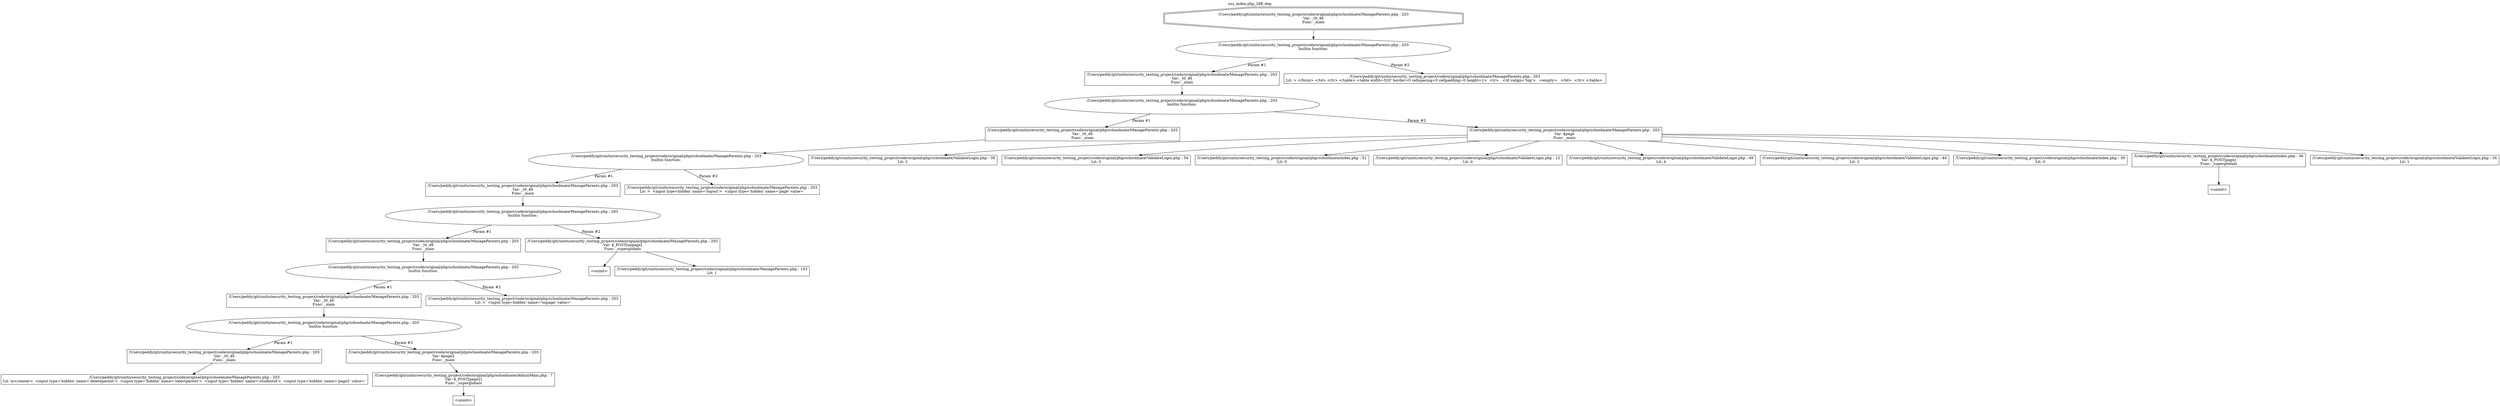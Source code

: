 digraph cfg {
  label="xss_index.php_288_dep";
  labelloc=t;
  n1 [shape=doubleoctagon, label="/Users/peddy/git/unitn/security_testing_project/code/original/php/schoolmate/ManageParents.php : 203\nVar: _t0_46\nFunc: _main\n"];
  n2 [shape=ellipse, label="/Users/peddy/git/unitn/security_testing_project/code/original/php/schoolmate/ManageParents.php : 203\nbuiltin function:\n.\n"];
  n3 [shape=box, label="/Users/peddy/git/unitn/security_testing_project/code/original/php/schoolmate/ManageParents.php : 203\nVar: _t0_46\nFunc: _main\n"];
  n4 [shape=ellipse, label="/Users/peddy/git/unitn/security_testing_project/code/original/php/schoolmate/ManageParents.php : 203\nbuiltin function:\n.\n"];
  n5 [shape=box, label="/Users/peddy/git/unitn/security_testing_project/code/original/php/schoolmate/ManageParents.php : 203\nVar: _t0_46\nFunc: _main\n"];
  n6 [shape=ellipse, label="/Users/peddy/git/unitn/security_testing_project/code/original/php/schoolmate/ManageParents.php : 203\nbuiltin function:\n.\n"];
  n7 [shape=box, label="/Users/peddy/git/unitn/security_testing_project/code/original/php/schoolmate/ManageParents.php : 203\nVar: _t0_46\nFunc: _main\n"];
  n8 [shape=ellipse, label="/Users/peddy/git/unitn/security_testing_project/code/original/php/schoolmate/ManageParents.php : 203\nbuiltin function:\n.\n"];
  n9 [shape=box, label="/Users/peddy/git/unitn/security_testing_project/code/original/php/schoolmate/ManageParents.php : 203\nVar: _t0_46\nFunc: _main\n"];
  n10 [shape=ellipse, label="/Users/peddy/git/unitn/security_testing_project/code/original/php/schoolmate/ManageParents.php : 203\nbuiltin function:\n.\n"];
  n11 [shape=box, label="/Users/peddy/git/unitn/security_testing_project/code/original/php/schoolmate/ManageParents.php : 203\nVar: _t0_46\nFunc: _main\n"];
  n12 [shape=ellipse, label="/Users/peddy/git/unitn/security_testing_project/code/original/php/schoolmate/ManageParents.php : 203\nbuiltin function:\n.\n"];
  n13 [shape=box, label="/Users/peddy/git/unitn/security_testing_project/code/original/php/schoolmate/ManageParents.php : 203\nVar: _t0_46\nFunc: _main\n"];
  n14 [shape=box, label="/Users/peddy/git/unitn/security_testing_project/code/original/php/schoolmate/ManageParents.php : 203\nLit: \\n</center>  <input type='hidden' name='deleteparent'>  <input type='hidden' name='selectparent'>  <input type='hidden' name='studentid'>  <input type='hidden' name='page2' value='\n"];
  n15 [shape=box, label="/Users/peddy/git/unitn/security_testing_project/code/original/php/schoolmate/ManageParents.php : 203\nVar: $page2\nFunc: _main\n"];
  n16 [shape=box, label="/Users/peddy/git/unitn/security_testing_project/code/original/php/schoolmate/AdminMain.php : 7\nVar: $_POST[page2]\nFunc: _superglobals\n"];
  n17 [shape=box, label="<uninit>"];
  n18 [shape=box, label="/Users/peddy/git/unitn/security_testing_project/code/original/php/schoolmate/ManageParents.php : 203\nLit: >  <input type=hidden' name='onpage' value='\n"];
  n19 [shape=box, label="/Users/peddy/git/unitn/security_testing_project/code/original/php/schoolmate/ManageParents.php : 203\nVar: $_POST[onpage]\nFunc: _superglobals\n"];
  n20 [shape=box, label="<uninit>"];
  n21 [shape=box, label="/Users/peddy/git/unitn/security_testing_project/code/original/php/schoolmate/ManageParents.php : 153\nLit: 1\n"];
  n22 [shape=box, label="/Users/peddy/git/unitn/security_testing_project/code/original/php/schoolmate/ManageParents.php : 203\nLit: >  <input type=hidden' name='logout'>  <input type='hidden' name='page' value='\n"];
  n23 [shape=box, label="/Users/peddy/git/unitn/security_testing_project/code/original/php/schoolmate/ManageParents.php : 203\nVar: $page\nFunc: _main\n"];
  n24 [shape=box, label="/Users/peddy/git/unitn/security_testing_project/code/original/php/schoolmate/ValidateLogin.php : 39\nLit: 2\n"];
  n25 [shape=box, label="/Users/peddy/git/unitn/security_testing_project/code/original/php/schoolmate/ValidateLogin.php : 54\nLit: 5\n"];
  n26 [shape=box, label="/Users/peddy/git/unitn/security_testing_project/code/original/php/schoolmate/index.php : 51\nLit: 0\n"];
  n27 [shape=box, label="/Users/peddy/git/unitn/security_testing_project/code/original/php/schoolmate/ValidateLogin.php : 12\nLit: 0\n"];
  n28 [shape=box, label="/Users/peddy/git/unitn/security_testing_project/code/original/php/schoolmate/ValidateLogin.php : 49\nLit: 4\n"];
  n29 [shape=box, label="/Users/peddy/git/unitn/security_testing_project/code/original/php/schoolmate/ValidateLogin.php : 44\nLit: 2\n"];
  n30 [shape=box, label="/Users/peddy/git/unitn/security_testing_project/code/original/php/schoolmate/index.php : 39\nLit: 0\n"];
  n31 [shape=box, label="/Users/peddy/git/unitn/security_testing_project/code/original/php/schoolmate/index.php : 36\nVar: $_POST[page]\nFunc: _superglobals\n"];
  n32 [shape=box, label="<uninit>"];
  n33 [shape=box, label="/Users/peddy/git/unitn/security_testing_project/code/original/php/schoolmate/ValidateLogin.php : 34\nLit: 1\n"];
  n34 [shape=box, label="/Users/peddy/git/unitn/security_testing_project/code/original/php/schoolmate/ManageParents.php : 203\nLit: > </form> </td> </tr> </table> <table width=520' border=0 cellspacing=0 cellpadding=0 height=1>  <tr>   <td valign='top'>   <empty>   </td>  </tr> </table> \n"];
  n1 -> n2;
  n3 -> n4;
  n5 -> n6;
  n7 -> n8;
  n9 -> n10;
  n11 -> n12;
  n13 -> n14;
  n12 -> n13[label="Param #1"];
  n12 -> n15[label="Param #2"];
  n16 -> n17;
  n15 -> n16;
  n10 -> n11[label="Param #1"];
  n10 -> n18[label="Param #2"];
  n8 -> n9[label="Param #1"];
  n8 -> n19[label="Param #2"];
  n19 -> n20;
  n19 -> n21;
  n6 -> n7[label="Param #1"];
  n6 -> n22[label="Param #2"];
  n4 -> n5[label="Param #1"];
  n4 -> n23[label="Param #2"];
  n23 -> n24;
  n23 -> n25;
  n23 -> n26;
  n23 -> n27;
  n23 -> n28;
  n23 -> n29;
  n23 -> n30;
  n23 -> n31;
  n23 -> n33;
  n31 -> n32;
  n2 -> n3[label="Param #1"];
  n2 -> n34[label="Param #2"];
}
